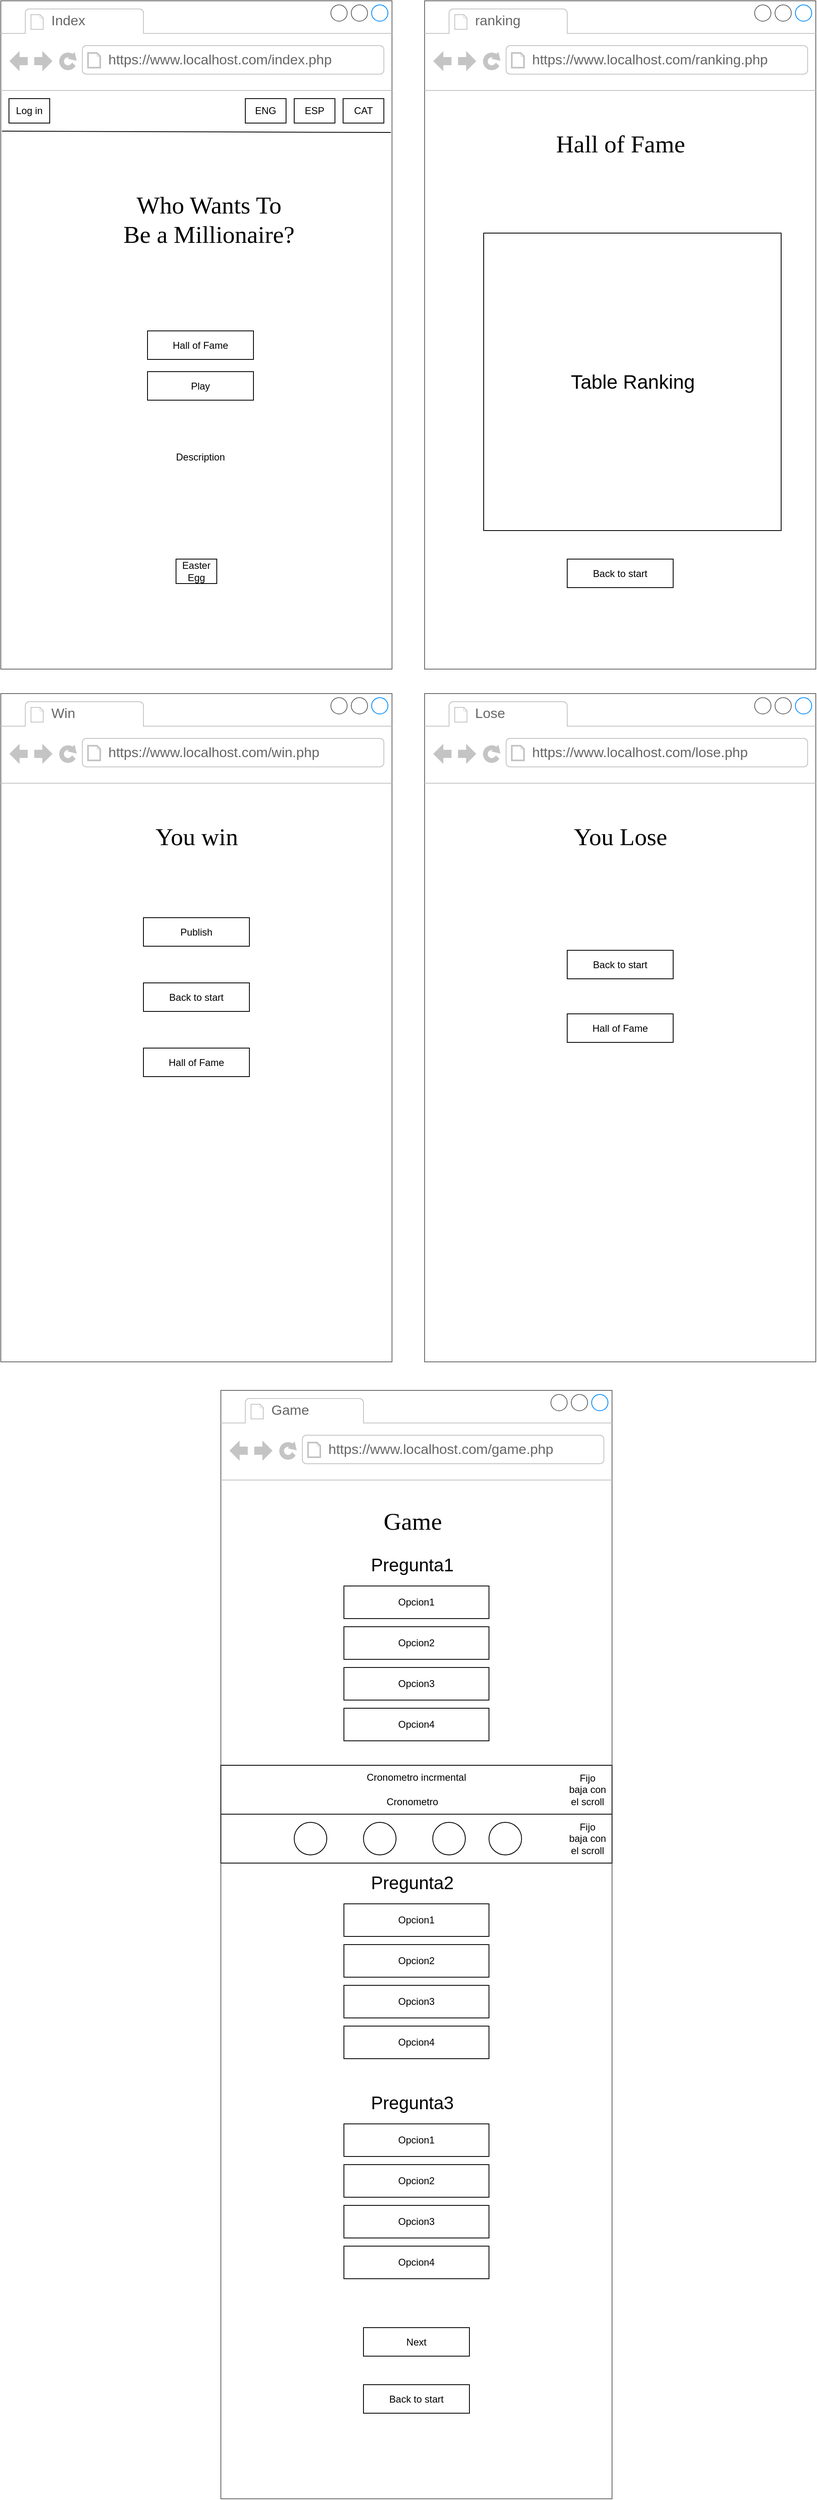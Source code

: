 <mxfile version="22.1.0" type="device">
  <diagram name="Page-1" id="2cc2dc42-3aac-f2a9-1cec-7a8b7cbee084">
    <mxGraphModel dx="1804" dy="1001" grid="1" gridSize="10" guides="1" tooltips="1" connect="1" arrows="1" fold="1" page="1" pageScale="1" pageWidth="1100" pageHeight="850" background="#ffffff" math="0" shadow="0">
      <root>
        <mxCell id="0" />
        <mxCell id="1" parent="0" />
        <mxCell id="7026571954dc6520-1" value="" style="strokeWidth=1;shadow=0;dashed=0;align=center;html=1;shape=mxgraph.mockup.containers.browserWindow;rSize=0;strokeColor=#666666;mainText=,;recursiveResize=0;rounded=0;labelBackgroundColor=none;fontFamily=Verdana;fontSize=12" parent="1" vertex="1">
          <mxGeometry x="40" y="15" width="480" height="820" as="geometry" />
        </mxCell>
        <mxCell id="7026571954dc6520-2" value="Index" style="strokeWidth=1;shadow=0;dashed=0;align=center;html=1;shape=mxgraph.mockup.containers.anchor;fontSize=17;fontColor=#666666;align=left;" parent="7026571954dc6520-1" vertex="1">
          <mxGeometry x="60" y="12" width="110" height="26" as="geometry" />
        </mxCell>
        <mxCell id="7026571954dc6520-3" value="https://www.localhost.com/index.php" style="strokeWidth=1;shadow=0;dashed=0;align=center;html=1;shape=mxgraph.mockup.containers.anchor;rSize=0;fontSize=17;fontColor=#666666;align=left;" parent="7026571954dc6520-1" vertex="1">
          <mxGeometry x="130" y="60" width="250" height="26" as="geometry" />
        </mxCell>
        <mxCell id="7026571954dc6520-4" value="Who Wants To &lt;br&gt;Be a Millionaire?" style="text;html=1;points=[];align=center;verticalAlign=top;spacingTop=-4;fontSize=30;fontFamily=Verdana" parent="7026571954dc6520-1" vertex="1">
          <mxGeometry x="140" y="230" width="230" height="50" as="geometry" />
        </mxCell>
        <mxCell id="-Qb_Kwt71cg9V3b88RPD-2" value="Log in" style="rounded=0;whiteSpace=wrap;html=1;" vertex="1" parent="7026571954dc6520-1">
          <mxGeometry x="10" y="120" width="50" height="30" as="geometry" />
        </mxCell>
        <mxCell id="-Qb_Kwt71cg9V3b88RPD-8" value="CAT" style="rounded=0;whiteSpace=wrap;html=1;" vertex="1" parent="7026571954dc6520-1">
          <mxGeometry x="420" y="120" width="50" height="30" as="geometry" />
        </mxCell>
        <mxCell id="-Qb_Kwt71cg9V3b88RPD-9" value="ESP" style="rounded=0;whiteSpace=wrap;html=1;" vertex="1" parent="7026571954dc6520-1">
          <mxGeometry x="360" y="120" width="50" height="30" as="geometry" />
        </mxCell>
        <mxCell id="-Qb_Kwt71cg9V3b88RPD-10" value="ENG" style="rounded=0;whiteSpace=wrap;html=1;" vertex="1" parent="7026571954dc6520-1">
          <mxGeometry x="300" y="120" width="50" height="30" as="geometry" />
        </mxCell>
        <mxCell id="-Qb_Kwt71cg9V3b88RPD-11" value="Hall of Fame" style="rounded=0;whiteSpace=wrap;html=1;" vertex="1" parent="7026571954dc6520-1">
          <mxGeometry x="180" y="405" width="130" height="35" as="geometry" />
        </mxCell>
        <mxCell id="-Qb_Kwt71cg9V3b88RPD-12" value="Play" style="rounded=0;whiteSpace=wrap;html=1;" vertex="1" parent="7026571954dc6520-1">
          <mxGeometry x="180" y="455" width="130" height="35" as="geometry" />
        </mxCell>
        <mxCell id="-Qb_Kwt71cg9V3b88RPD-13" value="Description" style="text;html=1;strokeColor=none;fillColor=none;align=center;verticalAlign=middle;whiteSpace=wrap;rounded=0;" vertex="1" parent="7026571954dc6520-1">
          <mxGeometry x="215" y="545" width="60" height="30" as="geometry" />
        </mxCell>
        <mxCell id="-Qb_Kwt71cg9V3b88RPD-14" value="Easter&lt;br&gt;Egg" style="rounded=0;whiteSpace=wrap;html=1;" vertex="1" parent="7026571954dc6520-1">
          <mxGeometry x="215" y="685" width="50" height="30" as="geometry" />
        </mxCell>
        <mxCell id="-Qb_Kwt71cg9V3b88RPD-1" value="" style="endArrow=none;html=1;rounded=0;exitX=0.003;exitY=0.195;exitDx=0;exitDy=0;exitPerimeter=0;entryX=0.997;entryY=0.197;entryDx=0;entryDy=0;entryPerimeter=0;" edge="1" parent="1" source="7026571954dc6520-1" target="7026571954dc6520-1">
          <mxGeometry width="50" height="50" relative="1" as="geometry">
            <mxPoint x="520" y="540" as="sourcePoint" />
            <mxPoint x="510" y="180" as="targetPoint" />
            <Array as="points" />
          </mxGeometry>
        </mxCell>
        <mxCell id="-Qb_Kwt71cg9V3b88RPD-15" value="" style="strokeWidth=1;shadow=0;dashed=0;align=center;html=1;shape=mxgraph.mockup.containers.browserWindow;rSize=0;strokeColor=#666666;mainText=,;recursiveResize=0;rounded=0;labelBackgroundColor=none;fontFamily=Verdana;fontSize=12" vertex="1" parent="1">
          <mxGeometry x="560" y="15" width="480" height="820" as="geometry" />
        </mxCell>
        <mxCell id="-Qb_Kwt71cg9V3b88RPD-16" value="ranking" style="strokeWidth=1;shadow=0;dashed=0;align=center;html=1;shape=mxgraph.mockup.containers.anchor;fontSize=17;fontColor=#666666;align=left;" vertex="1" parent="-Qb_Kwt71cg9V3b88RPD-15">
          <mxGeometry x="60" y="12" width="110" height="26" as="geometry" />
        </mxCell>
        <mxCell id="-Qb_Kwt71cg9V3b88RPD-17" value="https://www.localhost.com/ranking.php" style="strokeWidth=1;shadow=0;dashed=0;align=center;html=1;shape=mxgraph.mockup.containers.anchor;rSize=0;fontSize=17;fontColor=#666666;align=left;" vertex="1" parent="-Qb_Kwt71cg9V3b88RPD-15">
          <mxGeometry x="130" y="60" width="250" height="26" as="geometry" />
        </mxCell>
        <mxCell id="-Qb_Kwt71cg9V3b88RPD-18" value="Hall of Fame" style="text;html=1;points=[];align=center;verticalAlign=top;spacingTop=-4;fontSize=30;fontFamily=Verdana" vertex="1" parent="-Qb_Kwt71cg9V3b88RPD-15">
          <mxGeometry x="125" y="155" width="230" height="50" as="geometry" />
        </mxCell>
        <mxCell id="-Qb_Kwt71cg9V3b88RPD-28" value="Table Ranking" style="whiteSpace=wrap;html=1;aspect=fixed;fontSize=24;" vertex="1" parent="-Qb_Kwt71cg9V3b88RPD-15">
          <mxGeometry x="72.5" y="285" width="365" height="365" as="geometry" />
        </mxCell>
        <mxCell id="-Qb_Kwt71cg9V3b88RPD-29" value="Back to start" style="rounded=0;whiteSpace=wrap;html=1;" vertex="1" parent="-Qb_Kwt71cg9V3b88RPD-15">
          <mxGeometry x="175" y="685" width="130" height="35" as="geometry" />
        </mxCell>
        <mxCell id="-Qb_Kwt71cg9V3b88RPD-30" value="" style="strokeWidth=1;shadow=0;dashed=0;align=center;html=1;shape=mxgraph.mockup.containers.browserWindow;rSize=0;strokeColor=#666666;mainText=,;recursiveResize=0;rounded=0;labelBackgroundColor=none;fontFamily=Verdana;fontSize=12" vertex="1" parent="1">
          <mxGeometry x="40" y="865" width="480" height="820" as="geometry" />
        </mxCell>
        <mxCell id="-Qb_Kwt71cg9V3b88RPD-31" value="Win" style="strokeWidth=1;shadow=0;dashed=0;align=center;html=1;shape=mxgraph.mockup.containers.anchor;fontSize=17;fontColor=#666666;align=left;" vertex="1" parent="-Qb_Kwt71cg9V3b88RPD-30">
          <mxGeometry x="60" y="12" width="110" height="26" as="geometry" />
        </mxCell>
        <mxCell id="-Qb_Kwt71cg9V3b88RPD-32" value="https://www.localhost.com/win.php" style="strokeWidth=1;shadow=0;dashed=0;align=center;html=1;shape=mxgraph.mockup.containers.anchor;rSize=0;fontSize=17;fontColor=#666666;align=left;" vertex="1" parent="-Qb_Kwt71cg9V3b88RPD-30">
          <mxGeometry x="130" y="60" width="250" height="26" as="geometry" />
        </mxCell>
        <mxCell id="-Qb_Kwt71cg9V3b88RPD-33" value="You win" style="text;html=1;points=[];align=center;verticalAlign=top;spacingTop=-4;fontSize=30;fontFamily=Verdana" vertex="1" parent="-Qb_Kwt71cg9V3b88RPD-30">
          <mxGeometry x="125" y="155" width="230" height="50" as="geometry" />
        </mxCell>
        <mxCell id="-Qb_Kwt71cg9V3b88RPD-35" value="Publish" style="rounded=0;whiteSpace=wrap;html=1;" vertex="1" parent="-Qb_Kwt71cg9V3b88RPD-30">
          <mxGeometry x="175" y="275" width="130" height="35" as="geometry" />
        </mxCell>
        <mxCell id="-Qb_Kwt71cg9V3b88RPD-36" value="Back to start" style="rounded=0;whiteSpace=wrap;html=1;" vertex="1" parent="-Qb_Kwt71cg9V3b88RPD-30">
          <mxGeometry x="175" y="355" width="130" height="35" as="geometry" />
        </mxCell>
        <mxCell id="-Qb_Kwt71cg9V3b88RPD-37" value="Hall of Fame" style="rounded=0;whiteSpace=wrap;html=1;" vertex="1" parent="-Qb_Kwt71cg9V3b88RPD-30">
          <mxGeometry x="175" y="435" width="130" height="35" as="geometry" />
        </mxCell>
        <mxCell id="-Qb_Kwt71cg9V3b88RPD-38" value="" style="strokeWidth=1;shadow=0;dashed=0;align=center;html=1;shape=mxgraph.mockup.containers.browserWindow;rSize=0;strokeColor=#666666;mainText=,;recursiveResize=0;rounded=0;labelBackgroundColor=none;fontFamily=Verdana;fontSize=12" vertex="1" parent="1">
          <mxGeometry x="560" y="865" width="480" height="820" as="geometry" />
        </mxCell>
        <mxCell id="-Qb_Kwt71cg9V3b88RPD-39" value="Lose" style="strokeWidth=1;shadow=0;dashed=0;align=center;html=1;shape=mxgraph.mockup.containers.anchor;fontSize=17;fontColor=#666666;align=left;" vertex="1" parent="-Qb_Kwt71cg9V3b88RPD-38">
          <mxGeometry x="60" y="12" width="110" height="26" as="geometry" />
        </mxCell>
        <mxCell id="-Qb_Kwt71cg9V3b88RPD-40" value="https://www.localhost.com/lose.php" style="strokeWidth=1;shadow=0;dashed=0;align=center;html=1;shape=mxgraph.mockup.containers.anchor;rSize=0;fontSize=17;fontColor=#666666;align=left;" vertex="1" parent="-Qb_Kwt71cg9V3b88RPD-38">
          <mxGeometry x="130" y="60" width="250" height="26" as="geometry" />
        </mxCell>
        <mxCell id="-Qb_Kwt71cg9V3b88RPD-41" value="You Lose" style="text;html=1;points=[];align=center;verticalAlign=top;spacingTop=-4;fontSize=30;fontFamily=Verdana" vertex="1" parent="-Qb_Kwt71cg9V3b88RPD-38">
          <mxGeometry x="125" y="155" width="230" height="50" as="geometry" />
        </mxCell>
        <mxCell id="-Qb_Kwt71cg9V3b88RPD-43" value="Back to start" style="rounded=0;whiteSpace=wrap;html=1;" vertex="1" parent="-Qb_Kwt71cg9V3b88RPD-38">
          <mxGeometry x="175" y="315" width="130" height="35" as="geometry" />
        </mxCell>
        <mxCell id="-Qb_Kwt71cg9V3b88RPD-44" value="Hall of Fame" style="rounded=0;whiteSpace=wrap;html=1;" vertex="1" parent="-Qb_Kwt71cg9V3b88RPD-38">
          <mxGeometry x="175" y="393" width="130" height="35" as="geometry" />
        </mxCell>
        <mxCell id="-Qb_Kwt71cg9V3b88RPD-45" value="" style="strokeWidth=1;shadow=0;dashed=0;align=center;html=1;shape=mxgraph.mockup.containers.browserWindow;rSize=0;strokeColor=#666666;mainText=,;recursiveResize=0;rounded=0;labelBackgroundColor=none;fontFamily=Verdana;fontSize=12" vertex="1" parent="1">
          <mxGeometry x="310" y="1720" width="480" height="1360" as="geometry" />
        </mxCell>
        <mxCell id="-Qb_Kwt71cg9V3b88RPD-46" value="Game" style="strokeWidth=1;shadow=0;dashed=0;align=center;html=1;shape=mxgraph.mockup.containers.anchor;fontSize=17;fontColor=#666666;align=left;" vertex="1" parent="-Qb_Kwt71cg9V3b88RPD-45">
          <mxGeometry x="60" y="12" width="110" height="26" as="geometry" />
        </mxCell>
        <mxCell id="-Qb_Kwt71cg9V3b88RPD-47" value="https://www.localhost.com/game.php" style="strokeWidth=1;shadow=0;dashed=0;align=center;html=1;shape=mxgraph.mockup.containers.anchor;rSize=0;fontSize=17;fontColor=#666666;align=left;" vertex="1" parent="-Qb_Kwt71cg9V3b88RPD-45">
          <mxGeometry x="130" y="60" width="250" height="26" as="geometry" />
        </mxCell>
        <mxCell id="-Qb_Kwt71cg9V3b88RPD-51" value="Game" style="text;html=1;points=[];align=center;verticalAlign=top;spacingTop=-4;fontSize=30;fontFamily=Verdana" vertex="1" parent="-Qb_Kwt71cg9V3b88RPD-45">
          <mxGeometry x="120" y="140" width="230" height="50" as="geometry" />
        </mxCell>
        <mxCell id="-Qb_Kwt71cg9V3b88RPD-52" value="Pregunta1" style="text;html=1;strokeColor=none;fillColor=none;align=center;verticalAlign=middle;whiteSpace=wrap;rounded=0;fontSize=22;" vertex="1" parent="-Qb_Kwt71cg9V3b88RPD-45">
          <mxGeometry x="205" y="200" width="60" height="30" as="geometry" />
        </mxCell>
        <mxCell id="-Qb_Kwt71cg9V3b88RPD-53" value="Opcion1" style="rounded=0;whiteSpace=wrap;html=1;" vertex="1" parent="-Qb_Kwt71cg9V3b88RPD-45">
          <mxGeometry x="151" y="240" width="178" height="40" as="geometry" />
        </mxCell>
        <mxCell id="-Qb_Kwt71cg9V3b88RPD-54" value="Opcion2" style="rounded=0;whiteSpace=wrap;html=1;" vertex="1" parent="-Qb_Kwt71cg9V3b88RPD-45">
          <mxGeometry x="151" y="290" width="178" height="40" as="geometry" />
        </mxCell>
        <mxCell id="-Qb_Kwt71cg9V3b88RPD-55" value="Opcion3" style="rounded=0;whiteSpace=wrap;html=1;" vertex="1" parent="-Qb_Kwt71cg9V3b88RPD-45">
          <mxGeometry x="151" y="340" width="178" height="40" as="geometry" />
        </mxCell>
        <mxCell id="-Qb_Kwt71cg9V3b88RPD-56" value="Opcion4" style="rounded=0;whiteSpace=wrap;html=1;" vertex="1" parent="-Qb_Kwt71cg9V3b88RPD-45">
          <mxGeometry x="151" y="390" width="178" height="40" as="geometry" />
        </mxCell>
        <mxCell id="-Qb_Kwt71cg9V3b88RPD-57" value="" style="rounded=0;whiteSpace=wrap;html=1;" vertex="1" parent="-Qb_Kwt71cg9V3b88RPD-45">
          <mxGeometry y="460" width="480" height="60" as="geometry" />
        </mxCell>
        <mxCell id="-Qb_Kwt71cg9V3b88RPD-58" value="" style="rounded=0;whiteSpace=wrap;html=1;" vertex="1" parent="-Qb_Kwt71cg9V3b88RPD-45">
          <mxGeometry y="520" width="480" height="60" as="geometry" />
        </mxCell>
        <mxCell id="-Qb_Kwt71cg9V3b88RPD-59" value="Cronometro incrmental" style="text;html=1;strokeColor=none;fillColor=none;align=center;verticalAlign=middle;whiteSpace=wrap;rounded=0;" vertex="1" parent="-Qb_Kwt71cg9V3b88RPD-45">
          <mxGeometry x="175" y="460" width="130" height="30" as="geometry" />
        </mxCell>
        <mxCell id="-Qb_Kwt71cg9V3b88RPD-60" value="Cronometro" style="text;html=1;strokeColor=none;fillColor=none;align=center;verticalAlign=middle;whiteSpace=wrap;rounded=0;" vertex="1" parent="-Qb_Kwt71cg9V3b88RPD-45">
          <mxGeometry x="205" y="490" width="60" height="30" as="geometry" />
        </mxCell>
        <mxCell id="-Qb_Kwt71cg9V3b88RPD-61" value="Fijo&lt;br&gt;baja con el scroll" style="text;html=1;strokeColor=none;fillColor=none;align=center;verticalAlign=middle;whiteSpace=wrap;rounded=0;" vertex="1" parent="-Qb_Kwt71cg9V3b88RPD-45">
          <mxGeometry x="420" y="475" width="60" height="30" as="geometry" />
        </mxCell>
        <mxCell id="-Qb_Kwt71cg9V3b88RPD-62" value="Fijo&lt;br style=&quot;border-color: var(--border-color);&quot;&gt;baja con el scroll" style="text;html=1;strokeColor=none;fillColor=none;align=center;verticalAlign=middle;whiteSpace=wrap;rounded=0;" vertex="1" parent="-Qb_Kwt71cg9V3b88RPD-45">
          <mxGeometry x="420" y="535" width="60" height="30" as="geometry" />
        </mxCell>
        <mxCell id="-Qb_Kwt71cg9V3b88RPD-63" value="" style="ellipse;whiteSpace=wrap;html=1;aspect=fixed;" vertex="1" parent="-Qb_Kwt71cg9V3b88RPD-45">
          <mxGeometry x="329" y="530" width="40" height="40" as="geometry" />
        </mxCell>
        <mxCell id="-Qb_Kwt71cg9V3b88RPD-64" value="" style="ellipse;whiteSpace=wrap;html=1;aspect=fixed;" vertex="1" parent="-Qb_Kwt71cg9V3b88RPD-45">
          <mxGeometry x="260" y="530" width="40" height="40" as="geometry" />
        </mxCell>
        <mxCell id="-Qb_Kwt71cg9V3b88RPD-66" value="" style="ellipse;whiteSpace=wrap;html=1;aspect=fixed;" vertex="1" parent="-Qb_Kwt71cg9V3b88RPD-45">
          <mxGeometry x="175" y="530" width="40" height="40" as="geometry" />
        </mxCell>
        <mxCell id="-Qb_Kwt71cg9V3b88RPD-67" value="" style="ellipse;whiteSpace=wrap;html=1;aspect=fixed;" vertex="1" parent="-Qb_Kwt71cg9V3b88RPD-45">
          <mxGeometry x="90" y="530" width="40" height="40" as="geometry" />
        </mxCell>
        <mxCell id="-Qb_Kwt71cg9V3b88RPD-68" value="Pregunta2" style="text;html=1;strokeColor=none;fillColor=none;align=center;verticalAlign=middle;whiteSpace=wrap;rounded=0;fontSize=22;" vertex="1" parent="-Qb_Kwt71cg9V3b88RPD-45">
          <mxGeometry x="205" y="590" width="60" height="30" as="geometry" />
        </mxCell>
        <mxCell id="-Qb_Kwt71cg9V3b88RPD-69" value="Opcion1" style="rounded=0;whiteSpace=wrap;html=1;" vertex="1" parent="-Qb_Kwt71cg9V3b88RPD-45">
          <mxGeometry x="151" y="630" width="178" height="40" as="geometry" />
        </mxCell>
        <mxCell id="-Qb_Kwt71cg9V3b88RPD-70" value="Opcion2" style="rounded=0;whiteSpace=wrap;html=1;" vertex="1" parent="-Qb_Kwt71cg9V3b88RPD-45">
          <mxGeometry x="151" y="680" width="178" height="40" as="geometry" />
        </mxCell>
        <mxCell id="-Qb_Kwt71cg9V3b88RPD-71" value="Opcion3" style="rounded=0;whiteSpace=wrap;html=1;" vertex="1" parent="-Qb_Kwt71cg9V3b88RPD-45">
          <mxGeometry x="151" y="730" width="178" height="40" as="geometry" />
        </mxCell>
        <mxCell id="-Qb_Kwt71cg9V3b88RPD-72" value="Opcion4" style="rounded=0;whiteSpace=wrap;html=1;" vertex="1" parent="-Qb_Kwt71cg9V3b88RPD-45">
          <mxGeometry x="151" y="780" width="178" height="40" as="geometry" />
        </mxCell>
        <mxCell id="-Qb_Kwt71cg9V3b88RPD-73" value="Pregunta3" style="text;html=1;strokeColor=none;fillColor=none;align=center;verticalAlign=middle;whiteSpace=wrap;rounded=0;fontSize=22;" vertex="1" parent="-Qb_Kwt71cg9V3b88RPD-45">
          <mxGeometry x="205" y="860" width="60" height="30" as="geometry" />
        </mxCell>
        <mxCell id="-Qb_Kwt71cg9V3b88RPD-74" value="Opcion1" style="rounded=0;whiteSpace=wrap;html=1;" vertex="1" parent="-Qb_Kwt71cg9V3b88RPD-45">
          <mxGeometry x="151" y="900" width="178" height="40" as="geometry" />
        </mxCell>
        <mxCell id="-Qb_Kwt71cg9V3b88RPD-75" value="Opcion2" style="rounded=0;whiteSpace=wrap;html=1;" vertex="1" parent="-Qb_Kwt71cg9V3b88RPD-45">
          <mxGeometry x="151" y="950" width="178" height="40" as="geometry" />
        </mxCell>
        <mxCell id="-Qb_Kwt71cg9V3b88RPD-76" value="Opcion3" style="rounded=0;whiteSpace=wrap;html=1;" vertex="1" parent="-Qb_Kwt71cg9V3b88RPD-45">
          <mxGeometry x="151" y="1000" width="178" height="40" as="geometry" />
        </mxCell>
        <mxCell id="-Qb_Kwt71cg9V3b88RPD-77" value="Opcion4" style="rounded=0;whiteSpace=wrap;html=1;" vertex="1" parent="-Qb_Kwt71cg9V3b88RPD-45">
          <mxGeometry x="151" y="1050" width="178" height="40" as="geometry" />
        </mxCell>
        <mxCell id="-Qb_Kwt71cg9V3b88RPD-79" value="Back to start" style="rounded=0;whiteSpace=wrap;html=1;" vertex="1" parent="-Qb_Kwt71cg9V3b88RPD-45">
          <mxGeometry x="175" y="1220" width="130" height="35" as="geometry" />
        </mxCell>
        <mxCell id="-Qb_Kwt71cg9V3b88RPD-80" value="Next" style="rounded=0;whiteSpace=wrap;html=1;" vertex="1" parent="-Qb_Kwt71cg9V3b88RPD-45">
          <mxGeometry x="175" y="1150" width="130" height="35" as="geometry" />
        </mxCell>
      </root>
    </mxGraphModel>
  </diagram>
</mxfile>

